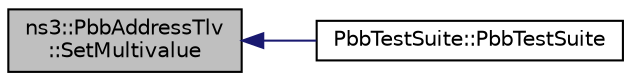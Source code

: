 digraph "ns3::PbbAddressTlv::SetMultivalue"
{
  edge [fontname="Helvetica",fontsize="10",labelfontname="Helvetica",labelfontsize="10"];
  node [fontname="Helvetica",fontsize="10",shape=record];
  rankdir="LR";
  Node1 [label="ns3::PbbAddressTlv\l::SetMultivalue",height=0.2,width=0.4,color="black", fillcolor="grey75", style="filled", fontcolor="black"];
  Node1 -> Node2 [dir="back",color="midnightblue",fontsize="10",style="solid"];
  Node2 [label="PbbTestSuite::PbbTestSuite",height=0.2,width=0.4,color="black", fillcolor="white", style="filled",URL="$d8/d00/classPbbTestSuite.html#accf2ac0c93fc17ab488c419367b76590"];
}
